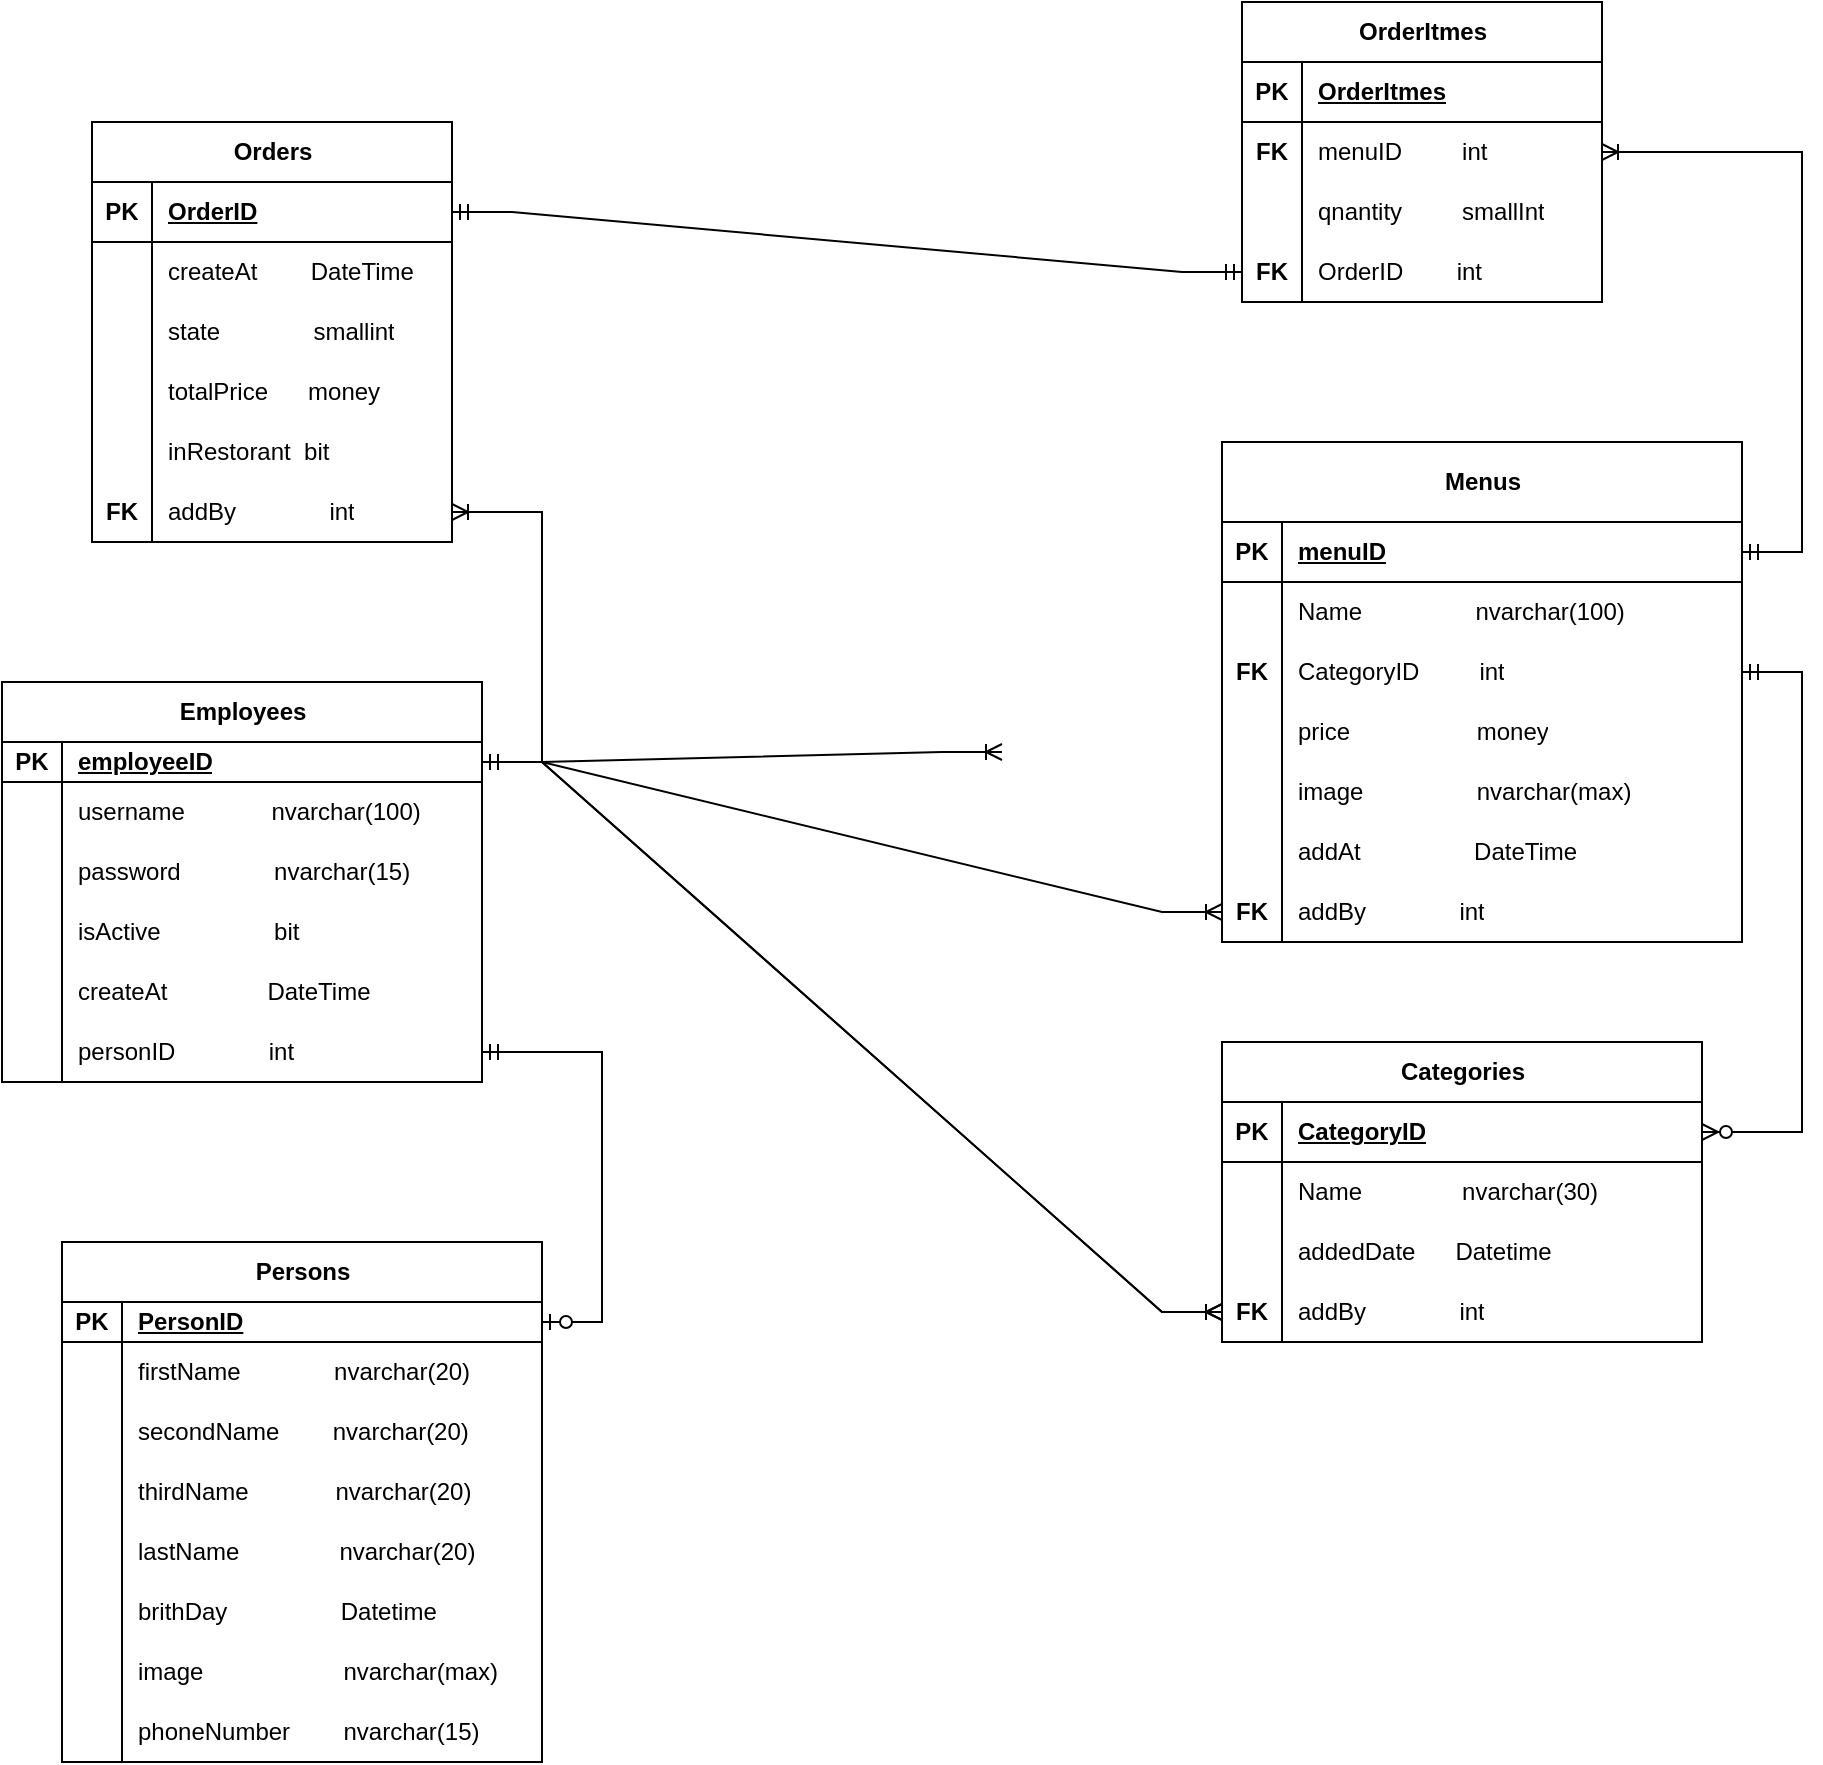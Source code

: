 <mxfile version="22.1.16" type="device">
  <diagram name="Page-1" id="U_ely1VWwaCq3SW6jvtK">
    <mxGraphModel dx="852" dy="1723" grid="1" gridSize="10" guides="1" tooltips="1" connect="1" arrows="1" fold="1" page="1" pageScale="1" pageWidth="850" pageHeight="1100" math="0" shadow="0">
      <root>
        <mxCell id="0" />
        <mxCell id="1" parent="0" />
        <mxCell id="CjGeEHs6bOdywv1_a4jG-1" value="Categories" style="shape=table;startSize=30;container=1;collapsible=1;childLayout=tableLayout;fixedRows=1;rowLines=0;fontStyle=1;align=center;resizeLast=1;html=1;" parent="1" vertex="1">
          <mxGeometry x="900" y="470" width="240" height="150" as="geometry" />
        </mxCell>
        <mxCell id="CjGeEHs6bOdywv1_a4jG-2" value="" style="shape=tableRow;horizontal=0;startSize=0;swimlaneHead=0;swimlaneBody=0;fillColor=none;collapsible=0;dropTarget=0;points=[[0,0.5],[1,0.5]];portConstraint=eastwest;top=0;left=0;right=0;bottom=1;" parent="CjGeEHs6bOdywv1_a4jG-1" vertex="1">
          <mxGeometry y="30" width="240" height="30" as="geometry" />
        </mxCell>
        <mxCell id="CjGeEHs6bOdywv1_a4jG-3" value="PK" style="shape=partialRectangle;connectable=0;fillColor=none;top=0;left=0;bottom=0;right=0;fontStyle=1;overflow=hidden;whiteSpace=wrap;html=1;" parent="CjGeEHs6bOdywv1_a4jG-2" vertex="1">
          <mxGeometry width="30" height="30" as="geometry">
            <mxRectangle width="30" height="30" as="alternateBounds" />
          </mxGeometry>
        </mxCell>
        <mxCell id="CjGeEHs6bOdywv1_a4jG-4" value="CategoryID" style="shape=partialRectangle;connectable=0;fillColor=none;top=0;left=0;bottom=0;right=0;align=left;spacingLeft=6;fontStyle=5;overflow=hidden;whiteSpace=wrap;html=1;" parent="CjGeEHs6bOdywv1_a4jG-2" vertex="1">
          <mxGeometry x="30" width="210" height="30" as="geometry">
            <mxRectangle width="210" height="30" as="alternateBounds" />
          </mxGeometry>
        </mxCell>
        <mxCell id="CjGeEHs6bOdywv1_a4jG-5" value="" style="shape=tableRow;horizontal=0;startSize=0;swimlaneHead=0;swimlaneBody=0;fillColor=none;collapsible=0;dropTarget=0;points=[[0,0.5],[1,0.5]];portConstraint=eastwest;top=0;left=0;right=0;bottom=0;" parent="CjGeEHs6bOdywv1_a4jG-1" vertex="1">
          <mxGeometry y="60" width="240" height="30" as="geometry" />
        </mxCell>
        <mxCell id="CjGeEHs6bOdywv1_a4jG-6" value="" style="shape=partialRectangle;connectable=0;fillColor=none;top=0;left=0;bottom=0;right=0;editable=1;overflow=hidden;whiteSpace=wrap;html=1;" parent="CjGeEHs6bOdywv1_a4jG-5" vertex="1">
          <mxGeometry width="30" height="30" as="geometry">
            <mxRectangle width="30" height="30" as="alternateBounds" />
          </mxGeometry>
        </mxCell>
        <mxCell id="CjGeEHs6bOdywv1_a4jG-7" value="Name&amp;nbsp; &amp;nbsp; &amp;nbsp; &amp;nbsp; &amp;nbsp; &amp;nbsp; &amp;nbsp; &amp;nbsp;nvarchar(30)" style="shape=partialRectangle;connectable=0;fillColor=none;top=0;left=0;bottom=0;right=0;align=left;spacingLeft=6;overflow=hidden;whiteSpace=wrap;html=1;" parent="CjGeEHs6bOdywv1_a4jG-5" vertex="1">
          <mxGeometry x="30" width="210" height="30" as="geometry">
            <mxRectangle width="210" height="30" as="alternateBounds" />
          </mxGeometry>
        </mxCell>
        <mxCell id="WNdulBAzykzAJ0PBxbts-1" style="shape=tableRow;horizontal=0;startSize=0;swimlaneHead=0;swimlaneBody=0;fillColor=none;collapsible=0;dropTarget=0;points=[[0,0.5],[1,0.5]];portConstraint=eastwest;top=0;left=0;right=0;bottom=0;" parent="CjGeEHs6bOdywv1_a4jG-1" vertex="1">
          <mxGeometry y="90" width="240" height="30" as="geometry" />
        </mxCell>
        <mxCell id="WNdulBAzykzAJ0PBxbts-2" style="shape=partialRectangle;connectable=0;fillColor=none;top=0;left=0;bottom=0;right=0;editable=1;overflow=hidden;whiteSpace=wrap;html=1;" parent="WNdulBAzykzAJ0PBxbts-1" vertex="1">
          <mxGeometry width="30" height="30" as="geometry">
            <mxRectangle width="30" height="30" as="alternateBounds" />
          </mxGeometry>
        </mxCell>
        <mxCell id="WNdulBAzykzAJ0PBxbts-3" value="addedDate&amp;nbsp; &amp;nbsp; &amp;nbsp; Datetime" style="shape=partialRectangle;connectable=0;fillColor=none;top=0;left=0;bottom=0;right=0;align=left;spacingLeft=6;overflow=hidden;whiteSpace=wrap;html=1;" parent="WNdulBAzykzAJ0PBxbts-1" vertex="1">
          <mxGeometry x="30" width="210" height="30" as="geometry">
            <mxRectangle width="210" height="30" as="alternateBounds" />
          </mxGeometry>
        </mxCell>
        <mxCell id="CjGeEHs6bOdywv1_a4jG-92" style="shape=tableRow;horizontal=0;startSize=0;swimlaneHead=0;swimlaneBody=0;fillColor=none;collapsible=0;dropTarget=0;points=[[0,0.5],[1,0.5]];portConstraint=eastwest;top=0;left=0;right=0;bottom=0;" parent="CjGeEHs6bOdywv1_a4jG-1" vertex="1">
          <mxGeometry y="120" width="240" height="30" as="geometry" />
        </mxCell>
        <mxCell id="CjGeEHs6bOdywv1_a4jG-93" value="&lt;b&gt;FK&lt;/b&gt;" style="shape=partialRectangle;connectable=0;fillColor=none;top=0;left=0;bottom=0;right=0;editable=1;overflow=hidden;whiteSpace=wrap;html=1;" parent="CjGeEHs6bOdywv1_a4jG-92" vertex="1">
          <mxGeometry width="30" height="30" as="geometry">
            <mxRectangle width="30" height="30" as="alternateBounds" />
          </mxGeometry>
        </mxCell>
        <mxCell id="CjGeEHs6bOdywv1_a4jG-94" value="addBy&amp;nbsp; &amp;nbsp; &amp;nbsp; &amp;nbsp; &amp;nbsp; &amp;nbsp; &amp;nbsp; int" style="shape=partialRectangle;connectable=0;fillColor=none;top=0;left=0;bottom=0;right=0;align=left;spacingLeft=6;overflow=hidden;whiteSpace=wrap;html=1;" parent="CjGeEHs6bOdywv1_a4jG-92" vertex="1">
          <mxGeometry x="30" width="210" height="30" as="geometry">
            <mxRectangle width="210" height="30" as="alternateBounds" />
          </mxGeometry>
        </mxCell>
        <mxCell id="CjGeEHs6bOdywv1_a4jG-14" value="Menus" style="shape=table;startSize=40;container=1;collapsible=1;childLayout=tableLayout;fixedRows=1;rowLines=0;fontStyle=1;align=center;resizeLast=1;html=1;" parent="1" vertex="1">
          <mxGeometry x="900" y="170" width="260" height="250" as="geometry" />
        </mxCell>
        <mxCell id="CjGeEHs6bOdywv1_a4jG-15" value="" style="shape=tableRow;horizontal=0;startSize=0;swimlaneHead=0;swimlaneBody=0;fillColor=none;collapsible=0;dropTarget=0;points=[[0,0.5],[1,0.5]];portConstraint=eastwest;top=0;left=0;right=0;bottom=1;" parent="CjGeEHs6bOdywv1_a4jG-14" vertex="1">
          <mxGeometry y="40" width="260" height="30" as="geometry" />
        </mxCell>
        <mxCell id="CjGeEHs6bOdywv1_a4jG-16" value="PK" style="shape=partialRectangle;connectable=0;fillColor=none;top=0;left=0;bottom=0;right=0;fontStyle=1;overflow=hidden;whiteSpace=wrap;html=1;" parent="CjGeEHs6bOdywv1_a4jG-15" vertex="1">
          <mxGeometry width="30" height="30" as="geometry">
            <mxRectangle width="30" height="30" as="alternateBounds" />
          </mxGeometry>
        </mxCell>
        <mxCell id="CjGeEHs6bOdywv1_a4jG-17" value="menuID" style="shape=partialRectangle;connectable=0;fillColor=none;top=0;left=0;bottom=0;right=0;align=left;spacingLeft=6;fontStyle=5;overflow=hidden;whiteSpace=wrap;html=1;" parent="CjGeEHs6bOdywv1_a4jG-15" vertex="1">
          <mxGeometry x="30" width="230" height="30" as="geometry">
            <mxRectangle width="230" height="30" as="alternateBounds" />
          </mxGeometry>
        </mxCell>
        <mxCell id="CjGeEHs6bOdywv1_a4jG-18" value="" style="shape=tableRow;horizontal=0;startSize=0;swimlaneHead=0;swimlaneBody=0;fillColor=none;collapsible=0;dropTarget=0;points=[[0,0.5],[1,0.5]];portConstraint=eastwest;top=0;left=0;right=0;bottom=0;" parent="CjGeEHs6bOdywv1_a4jG-14" vertex="1">
          <mxGeometry y="70" width="260" height="30" as="geometry" />
        </mxCell>
        <mxCell id="CjGeEHs6bOdywv1_a4jG-19" value="" style="shape=partialRectangle;connectable=0;fillColor=none;top=0;left=0;bottom=0;right=0;editable=1;overflow=hidden;whiteSpace=wrap;html=1;" parent="CjGeEHs6bOdywv1_a4jG-18" vertex="1">
          <mxGeometry width="30" height="30" as="geometry">
            <mxRectangle width="30" height="30" as="alternateBounds" />
          </mxGeometry>
        </mxCell>
        <mxCell id="CjGeEHs6bOdywv1_a4jG-20" value="Name&amp;nbsp; &amp;nbsp; &amp;nbsp; &amp;nbsp; &amp;nbsp; &amp;nbsp; &amp;nbsp; &amp;nbsp; &amp;nbsp;nvarchar(100)" style="shape=partialRectangle;connectable=0;fillColor=none;top=0;left=0;bottom=0;right=0;align=left;spacingLeft=6;overflow=hidden;whiteSpace=wrap;html=1;" parent="CjGeEHs6bOdywv1_a4jG-18" vertex="1">
          <mxGeometry x="30" width="230" height="30" as="geometry">
            <mxRectangle width="230" height="30" as="alternateBounds" />
          </mxGeometry>
        </mxCell>
        <mxCell id="CjGeEHs6bOdywv1_a4jG-21" value="" style="shape=tableRow;horizontal=0;startSize=0;swimlaneHead=0;swimlaneBody=0;fillColor=none;collapsible=0;dropTarget=0;points=[[0,0.5],[1,0.5]];portConstraint=eastwest;top=0;left=0;right=0;bottom=0;" parent="CjGeEHs6bOdywv1_a4jG-14" vertex="1">
          <mxGeometry y="100" width="260" height="30" as="geometry" />
        </mxCell>
        <mxCell id="CjGeEHs6bOdywv1_a4jG-22" value="&lt;b&gt;FK&lt;/b&gt;" style="shape=partialRectangle;connectable=0;fillColor=none;top=0;left=0;bottom=0;right=0;editable=1;overflow=hidden;whiteSpace=wrap;html=1;" parent="CjGeEHs6bOdywv1_a4jG-21" vertex="1">
          <mxGeometry width="30" height="30" as="geometry">
            <mxRectangle width="30" height="30" as="alternateBounds" />
          </mxGeometry>
        </mxCell>
        <mxCell id="CjGeEHs6bOdywv1_a4jG-23" value="CategoryID&amp;nbsp; &amp;nbsp; &amp;nbsp; &amp;nbsp; &amp;nbsp;int" style="shape=partialRectangle;connectable=0;fillColor=none;top=0;left=0;bottom=0;right=0;align=left;spacingLeft=6;overflow=hidden;whiteSpace=wrap;html=1;" parent="CjGeEHs6bOdywv1_a4jG-21" vertex="1">
          <mxGeometry x="30" width="230" height="30" as="geometry">
            <mxRectangle width="230" height="30" as="alternateBounds" />
          </mxGeometry>
        </mxCell>
        <mxCell id="CjGeEHs6bOdywv1_a4jG-24" value="" style="shape=tableRow;horizontal=0;startSize=0;swimlaneHead=0;swimlaneBody=0;fillColor=none;collapsible=0;dropTarget=0;points=[[0,0.5],[1,0.5]];portConstraint=eastwest;top=0;left=0;right=0;bottom=0;" parent="CjGeEHs6bOdywv1_a4jG-14" vertex="1">
          <mxGeometry y="130" width="260" height="30" as="geometry" />
        </mxCell>
        <mxCell id="CjGeEHs6bOdywv1_a4jG-25" value="" style="shape=partialRectangle;connectable=0;fillColor=none;top=0;left=0;bottom=0;right=0;editable=1;overflow=hidden;whiteSpace=wrap;html=1;" parent="CjGeEHs6bOdywv1_a4jG-24" vertex="1">
          <mxGeometry width="30" height="30" as="geometry">
            <mxRectangle width="30" height="30" as="alternateBounds" />
          </mxGeometry>
        </mxCell>
        <mxCell id="CjGeEHs6bOdywv1_a4jG-26" value="price&amp;nbsp; &amp;nbsp; &amp;nbsp; &amp;nbsp; &amp;nbsp; &amp;nbsp; &amp;nbsp; &amp;nbsp; &amp;nbsp; &amp;nbsp;money" style="shape=partialRectangle;connectable=0;fillColor=none;top=0;left=0;bottom=0;right=0;align=left;spacingLeft=6;overflow=hidden;whiteSpace=wrap;html=1;" parent="CjGeEHs6bOdywv1_a4jG-24" vertex="1">
          <mxGeometry x="30" width="230" height="30" as="geometry">
            <mxRectangle width="230" height="30" as="alternateBounds" />
          </mxGeometry>
        </mxCell>
        <mxCell id="CjGeEHs6bOdywv1_a4jG-27" style="shape=tableRow;horizontal=0;startSize=0;swimlaneHead=0;swimlaneBody=0;fillColor=none;collapsible=0;dropTarget=0;points=[[0,0.5],[1,0.5]];portConstraint=eastwest;top=0;left=0;right=0;bottom=0;" parent="CjGeEHs6bOdywv1_a4jG-14" vertex="1">
          <mxGeometry y="160" width="260" height="30" as="geometry" />
        </mxCell>
        <mxCell id="CjGeEHs6bOdywv1_a4jG-28" style="shape=partialRectangle;connectable=0;fillColor=none;top=0;left=0;bottom=0;right=0;editable=1;overflow=hidden;whiteSpace=wrap;html=1;" parent="CjGeEHs6bOdywv1_a4jG-27" vertex="1">
          <mxGeometry width="30" height="30" as="geometry">
            <mxRectangle width="30" height="30" as="alternateBounds" />
          </mxGeometry>
        </mxCell>
        <mxCell id="CjGeEHs6bOdywv1_a4jG-29" value="image&amp;nbsp; &amp;nbsp; &amp;nbsp; &amp;nbsp; &amp;nbsp; &amp;nbsp; &amp;nbsp; &amp;nbsp; &amp;nbsp;nvarchar(max)" style="shape=partialRectangle;connectable=0;fillColor=none;top=0;left=0;bottom=0;right=0;align=left;spacingLeft=6;overflow=hidden;whiteSpace=wrap;html=1;" parent="CjGeEHs6bOdywv1_a4jG-27" vertex="1">
          <mxGeometry x="30" width="230" height="30" as="geometry">
            <mxRectangle width="230" height="30" as="alternateBounds" />
          </mxGeometry>
        </mxCell>
        <mxCell id="CjGeEHs6bOdywv1_a4jG-44" style="shape=tableRow;horizontal=0;startSize=0;swimlaneHead=0;swimlaneBody=0;fillColor=none;collapsible=0;dropTarget=0;points=[[0,0.5],[1,0.5]];portConstraint=eastwest;top=0;left=0;right=0;bottom=0;" parent="CjGeEHs6bOdywv1_a4jG-14" vertex="1">
          <mxGeometry y="190" width="260" height="30" as="geometry" />
        </mxCell>
        <mxCell id="CjGeEHs6bOdywv1_a4jG-45" style="shape=partialRectangle;connectable=0;fillColor=none;top=0;left=0;bottom=0;right=0;editable=1;overflow=hidden;whiteSpace=wrap;html=1;" parent="CjGeEHs6bOdywv1_a4jG-44" vertex="1">
          <mxGeometry width="30" height="30" as="geometry">
            <mxRectangle width="30" height="30" as="alternateBounds" />
          </mxGeometry>
        </mxCell>
        <mxCell id="CjGeEHs6bOdywv1_a4jG-46" value="addAt&amp;nbsp; &amp;nbsp; &amp;nbsp; &amp;nbsp; &amp;nbsp; &amp;nbsp; &amp;nbsp; &amp;nbsp; &amp;nbsp;DateTime" style="shape=partialRectangle;connectable=0;fillColor=none;top=0;left=0;bottom=0;right=0;align=left;spacingLeft=6;overflow=hidden;whiteSpace=wrap;html=1;" parent="CjGeEHs6bOdywv1_a4jG-44" vertex="1">
          <mxGeometry x="30" width="230" height="30" as="geometry">
            <mxRectangle width="230" height="30" as="alternateBounds" />
          </mxGeometry>
        </mxCell>
        <mxCell id="CjGeEHs6bOdywv1_a4jG-95" style="shape=tableRow;horizontal=0;startSize=0;swimlaneHead=0;swimlaneBody=0;fillColor=none;collapsible=0;dropTarget=0;points=[[0,0.5],[1,0.5]];portConstraint=eastwest;top=0;left=0;right=0;bottom=0;" parent="CjGeEHs6bOdywv1_a4jG-14" vertex="1">
          <mxGeometry y="220" width="260" height="30" as="geometry" />
        </mxCell>
        <mxCell id="CjGeEHs6bOdywv1_a4jG-96" value="&lt;b&gt;FK&lt;/b&gt;" style="shape=partialRectangle;connectable=0;fillColor=none;top=0;left=0;bottom=0;right=0;editable=1;overflow=hidden;whiteSpace=wrap;html=1;" parent="CjGeEHs6bOdywv1_a4jG-95" vertex="1">
          <mxGeometry width="30" height="30" as="geometry">
            <mxRectangle width="30" height="30" as="alternateBounds" />
          </mxGeometry>
        </mxCell>
        <mxCell id="CjGeEHs6bOdywv1_a4jG-97" value="addBy&amp;nbsp; &amp;nbsp; &amp;nbsp; &amp;nbsp; &amp;nbsp; &amp;nbsp; &amp;nbsp; int" style="shape=partialRectangle;connectable=0;fillColor=none;top=0;left=0;bottom=0;right=0;align=left;spacingLeft=6;overflow=hidden;whiteSpace=wrap;html=1;" parent="CjGeEHs6bOdywv1_a4jG-95" vertex="1">
          <mxGeometry x="30" width="230" height="30" as="geometry">
            <mxRectangle width="230" height="30" as="alternateBounds" />
          </mxGeometry>
        </mxCell>
        <mxCell id="CjGeEHs6bOdywv1_a4jG-30" value="" style="edgeStyle=entityRelationEdgeStyle;fontSize=12;html=1;endArrow=ERzeroToMany;startArrow=ERmandOne;rounded=0;" parent="1" source="CjGeEHs6bOdywv1_a4jG-21" target="CjGeEHs6bOdywv1_a4jG-2" edge="1">
          <mxGeometry width="100" height="100" relative="1" as="geometry">
            <mxPoint x="450" y="520" as="sourcePoint" />
            <mxPoint x="550" y="420" as="targetPoint" />
          </mxGeometry>
        </mxCell>
        <mxCell id="CjGeEHs6bOdywv1_a4jG-31" value="Orders" style="shape=table;startSize=30;container=1;collapsible=1;childLayout=tableLayout;fixedRows=1;rowLines=0;fontStyle=1;align=center;resizeLast=1;html=1;" parent="1" vertex="1">
          <mxGeometry x="335" y="10" width="180" height="210" as="geometry" />
        </mxCell>
        <mxCell id="CjGeEHs6bOdywv1_a4jG-32" value="" style="shape=tableRow;horizontal=0;startSize=0;swimlaneHead=0;swimlaneBody=0;fillColor=none;collapsible=0;dropTarget=0;points=[[0,0.5],[1,0.5]];portConstraint=eastwest;top=0;left=0;right=0;bottom=1;" parent="CjGeEHs6bOdywv1_a4jG-31" vertex="1">
          <mxGeometry y="30" width="180" height="30" as="geometry" />
        </mxCell>
        <mxCell id="CjGeEHs6bOdywv1_a4jG-33" value="PK" style="shape=partialRectangle;connectable=0;fillColor=none;top=0;left=0;bottom=0;right=0;fontStyle=1;overflow=hidden;whiteSpace=wrap;html=1;" parent="CjGeEHs6bOdywv1_a4jG-32" vertex="1">
          <mxGeometry width="30" height="30" as="geometry">
            <mxRectangle width="30" height="30" as="alternateBounds" />
          </mxGeometry>
        </mxCell>
        <mxCell id="CjGeEHs6bOdywv1_a4jG-34" value="OrderID" style="shape=partialRectangle;connectable=0;fillColor=none;top=0;left=0;bottom=0;right=0;align=left;spacingLeft=6;fontStyle=5;overflow=hidden;whiteSpace=wrap;html=1;" parent="CjGeEHs6bOdywv1_a4jG-32" vertex="1">
          <mxGeometry x="30" width="150" height="30" as="geometry">
            <mxRectangle width="150" height="30" as="alternateBounds" />
          </mxGeometry>
        </mxCell>
        <mxCell id="CjGeEHs6bOdywv1_a4jG-35" value="" style="shape=tableRow;horizontal=0;startSize=0;swimlaneHead=0;swimlaneBody=0;fillColor=none;collapsible=0;dropTarget=0;points=[[0,0.5],[1,0.5]];portConstraint=eastwest;top=0;left=0;right=0;bottom=0;" parent="CjGeEHs6bOdywv1_a4jG-31" vertex="1">
          <mxGeometry y="60" width="180" height="30" as="geometry" />
        </mxCell>
        <mxCell id="CjGeEHs6bOdywv1_a4jG-36" value="" style="shape=partialRectangle;connectable=0;fillColor=none;top=0;left=0;bottom=0;right=0;editable=1;overflow=hidden;whiteSpace=wrap;html=1;" parent="CjGeEHs6bOdywv1_a4jG-35" vertex="1">
          <mxGeometry width="30" height="30" as="geometry">
            <mxRectangle width="30" height="30" as="alternateBounds" />
          </mxGeometry>
        </mxCell>
        <mxCell id="CjGeEHs6bOdywv1_a4jG-37" value="createAt&amp;nbsp; &amp;nbsp; &amp;nbsp; &amp;nbsp; DateTime" style="shape=partialRectangle;connectable=0;fillColor=none;top=0;left=0;bottom=0;right=0;align=left;spacingLeft=6;overflow=hidden;whiteSpace=wrap;html=1;" parent="CjGeEHs6bOdywv1_a4jG-35" vertex="1">
          <mxGeometry x="30" width="150" height="30" as="geometry">
            <mxRectangle width="150" height="30" as="alternateBounds" />
          </mxGeometry>
        </mxCell>
        <mxCell id="CjGeEHs6bOdywv1_a4jG-38" value="" style="shape=tableRow;horizontal=0;startSize=0;swimlaneHead=0;swimlaneBody=0;fillColor=none;collapsible=0;dropTarget=0;points=[[0,0.5],[1,0.5]];portConstraint=eastwest;top=0;left=0;right=0;bottom=0;" parent="CjGeEHs6bOdywv1_a4jG-31" vertex="1">
          <mxGeometry y="90" width="180" height="30" as="geometry" />
        </mxCell>
        <mxCell id="CjGeEHs6bOdywv1_a4jG-39" value="" style="shape=partialRectangle;connectable=0;fillColor=none;top=0;left=0;bottom=0;right=0;editable=1;overflow=hidden;whiteSpace=wrap;html=1;" parent="CjGeEHs6bOdywv1_a4jG-38" vertex="1">
          <mxGeometry width="30" height="30" as="geometry">
            <mxRectangle width="30" height="30" as="alternateBounds" />
          </mxGeometry>
        </mxCell>
        <mxCell id="CjGeEHs6bOdywv1_a4jG-40" value="state&amp;nbsp; &amp;nbsp; &amp;nbsp; &amp;nbsp; &amp;nbsp; &amp;nbsp; &amp;nbsp; smallint" style="shape=partialRectangle;connectable=0;fillColor=none;top=0;left=0;bottom=0;right=0;align=left;spacingLeft=6;overflow=hidden;whiteSpace=wrap;html=1;" parent="CjGeEHs6bOdywv1_a4jG-38" vertex="1">
          <mxGeometry x="30" width="150" height="30" as="geometry">
            <mxRectangle width="150" height="30" as="alternateBounds" />
          </mxGeometry>
        </mxCell>
        <mxCell id="CjGeEHs6bOdywv1_a4jG-47" style="shape=tableRow;horizontal=0;startSize=0;swimlaneHead=0;swimlaneBody=0;fillColor=none;collapsible=0;dropTarget=0;points=[[0,0.5],[1,0.5]];portConstraint=eastwest;top=0;left=0;right=0;bottom=0;" parent="CjGeEHs6bOdywv1_a4jG-31" vertex="1">
          <mxGeometry y="120" width="180" height="30" as="geometry" />
        </mxCell>
        <mxCell id="CjGeEHs6bOdywv1_a4jG-48" style="shape=partialRectangle;connectable=0;fillColor=none;top=0;left=0;bottom=0;right=0;editable=1;overflow=hidden;whiteSpace=wrap;html=1;" parent="CjGeEHs6bOdywv1_a4jG-47" vertex="1">
          <mxGeometry width="30" height="30" as="geometry">
            <mxRectangle width="30" height="30" as="alternateBounds" />
          </mxGeometry>
        </mxCell>
        <mxCell id="CjGeEHs6bOdywv1_a4jG-49" value="totalPrice&amp;nbsp; &amp;nbsp; &amp;nbsp; money" style="shape=partialRectangle;connectable=0;fillColor=none;top=0;left=0;bottom=0;right=0;align=left;spacingLeft=6;overflow=hidden;whiteSpace=wrap;html=1;" parent="CjGeEHs6bOdywv1_a4jG-47" vertex="1">
          <mxGeometry x="30" width="150" height="30" as="geometry">
            <mxRectangle width="150" height="30" as="alternateBounds" />
          </mxGeometry>
        </mxCell>
        <mxCell id="CjGeEHs6bOdywv1_a4jG-66" style="shape=tableRow;horizontal=0;startSize=0;swimlaneHead=0;swimlaneBody=0;fillColor=none;collapsible=0;dropTarget=0;points=[[0,0.5],[1,0.5]];portConstraint=eastwest;top=0;left=0;right=0;bottom=0;" parent="CjGeEHs6bOdywv1_a4jG-31" vertex="1">
          <mxGeometry y="150" width="180" height="30" as="geometry" />
        </mxCell>
        <mxCell id="CjGeEHs6bOdywv1_a4jG-67" style="shape=partialRectangle;connectable=0;fillColor=none;top=0;left=0;bottom=0;right=0;editable=1;overflow=hidden;whiteSpace=wrap;html=1;" parent="CjGeEHs6bOdywv1_a4jG-66" vertex="1">
          <mxGeometry width="30" height="30" as="geometry">
            <mxRectangle width="30" height="30" as="alternateBounds" />
          </mxGeometry>
        </mxCell>
        <mxCell id="CjGeEHs6bOdywv1_a4jG-68" value="inRestorant&amp;nbsp; bit" style="shape=partialRectangle;connectable=0;fillColor=none;top=0;left=0;bottom=0;right=0;align=left;spacingLeft=6;overflow=hidden;whiteSpace=wrap;html=1;" parent="CjGeEHs6bOdywv1_a4jG-66" vertex="1">
          <mxGeometry x="30" width="150" height="30" as="geometry">
            <mxRectangle width="150" height="30" as="alternateBounds" />
          </mxGeometry>
        </mxCell>
        <mxCell id="CjGeEHs6bOdywv1_a4jG-102" style="shape=tableRow;horizontal=0;startSize=0;swimlaneHead=0;swimlaneBody=0;fillColor=none;collapsible=0;dropTarget=0;points=[[0,0.5],[1,0.5]];portConstraint=eastwest;top=0;left=0;right=0;bottom=0;" parent="CjGeEHs6bOdywv1_a4jG-31" vertex="1">
          <mxGeometry y="180" width="180" height="30" as="geometry" />
        </mxCell>
        <mxCell id="CjGeEHs6bOdywv1_a4jG-103" value="&lt;b&gt;FK&lt;/b&gt;" style="shape=partialRectangle;connectable=0;fillColor=none;top=0;left=0;bottom=0;right=0;editable=1;overflow=hidden;whiteSpace=wrap;html=1;" parent="CjGeEHs6bOdywv1_a4jG-102" vertex="1">
          <mxGeometry width="30" height="30" as="geometry">
            <mxRectangle width="30" height="30" as="alternateBounds" />
          </mxGeometry>
        </mxCell>
        <mxCell id="CjGeEHs6bOdywv1_a4jG-104" value="addBy&amp;nbsp; &amp;nbsp; &amp;nbsp; &amp;nbsp; &amp;nbsp; &amp;nbsp; &amp;nbsp; int" style="shape=partialRectangle;connectable=0;fillColor=none;top=0;left=0;bottom=0;right=0;align=left;spacingLeft=6;overflow=hidden;whiteSpace=wrap;html=1;" parent="CjGeEHs6bOdywv1_a4jG-102" vertex="1">
          <mxGeometry x="30" width="150" height="30" as="geometry">
            <mxRectangle width="150" height="30" as="alternateBounds" />
          </mxGeometry>
        </mxCell>
        <mxCell id="CjGeEHs6bOdywv1_a4jG-50" value="OrderItmes" style="shape=table;startSize=30;container=1;collapsible=1;childLayout=tableLayout;fixedRows=1;rowLines=0;fontStyle=1;align=center;resizeLast=1;html=1;" parent="1" vertex="1">
          <mxGeometry x="910" y="-50" width="180" height="150" as="geometry" />
        </mxCell>
        <mxCell id="CjGeEHs6bOdywv1_a4jG-51" value="" style="shape=tableRow;horizontal=0;startSize=0;swimlaneHead=0;swimlaneBody=0;fillColor=none;collapsible=0;dropTarget=0;points=[[0,0.5],[1,0.5]];portConstraint=eastwest;top=0;left=0;right=0;bottom=1;" parent="CjGeEHs6bOdywv1_a4jG-50" vertex="1">
          <mxGeometry y="30" width="180" height="30" as="geometry" />
        </mxCell>
        <mxCell id="CjGeEHs6bOdywv1_a4jG-52" value="PK" style="shape=partialRectangle;connectable=0;fillColor=none;top=0;left=0;bottom=0;right=0;fontStyle=1;overflow=hidden;whiteSpace=wrap;html=1;" parent="CjGeEHs6bOdywv1_a4jG-51" vertex="1">
          <mxGeometry width="30" height="30" as="geometry">
            <mxRectangle width="30" height="30" as="alternateBounds" />
          </mxGeometry>
        </mxCell>
        <mxCell id="CjGeEHs6bOdywv1_a4jG-53" value="&lt;span style=&quot;text-align: center; text-wrap: nowrap;&quot;&gt;OrderItmes&lt;/span&gt;" style="shape=partialRectangle;connectable=0;fillColor=none;top=0;left=0;bottom=0;right=0;align=left;spacingLeft=6;fontStyle=5;overflow=hidden;whiteSpace=wrap;html=1;" parent="CjGeEHs6bOdywv1_a4jG-51" vertex="1">
          <mxGeometry x="30" width="150" height="30" as="geometry">
            <mxRectangle width="150" height="30" as="alternateBounds" />
          </mxGeometry>
        </mxCell>
        <mxCell id="CjGeEHs6bOdywv1_a4jG-63" style="shape=tableRow;horizontal=0;startSize=0;swimlaneHead=0;swimlaneBody=0;fillColor=none;collapsible=0;dropTarget=0;points=[[0,0.5],[1,0.5]];portConstraint=eastwest;top=0;left=0;right=0;bottom=0;" parent="CjGeEHs6bOdywv1_a4jG-50" vertex="1">
          <mxGeometry y="60" width="180" height="30" as="geometry" />
        </mxCell>
        <mxCell id="CjGeEHs6bOdywv1_a4jG-64" value="&lt;b&gt;FK&lt;/b&gt;" style="shape=partialRectangle;connectable=0;fillColor=none;top=0;left=0;bottom=0;right=0;editable=1;overflow=hidden;whiteSpace=wrap;html=1;" parent="CjGeEHs6bOdywv1_a4jG-63" vertex="1">
          <mxGeometry width="30" height="30" as="geometry">
            <mxRectangle width="30" height="30" as="alternateBounds" />
          </mxGeometry>
        </mxCell>
        <mxCell id="CjGeEHs6bOdywv1_a4jG-65" value="menuID&amp;nbsp; &amp;nbsp; &amp;nbsp; &amp;nbsp; &amp;nbsp;int" style="shape=partialRectangle;connectable=0;fillColor=none;top=0;left=0;bottom=0;right=0;align=left;spacingLeft=6;overflow=hidden;whiteSpace=wrap;html=1;" parent="CjGeEHs6bOdywv1_a4jG-63" vertex="1">
          <mxGeometry x="30" width="150" height="30" as="geometry">
            <mxRectangle width="150" height="30" as="alternateBounds" />
          </mxGeometry>
        </mxCell>
        <mxCell id="CjGeEHs6bOdywv1_a4jG-57" value="" style="shape=tableRow;horizontal=0;startSize=0;swimlaneHead=0;swimlaneBody=0;fillColor=none;collapsible=0;dropTarget=0;points=[[0,0.5],[1,0.5]];portConstraint=eastwest;top=0;left=0;right=0;bottom=0;" parent="CjGeEHs6bOdywv1_a4jG-50" vertex="1">
          <mxGeometry y="90" width="180" height="30" as="geometry" />
        </mxCell>
        <mxCell id="CjGeEHs6bOdywv1_a4jG-58" value="" style="shape=partialRectangle;connectable=0;fillColor=none;top=0;left=0;bottom=0;right=0;editable=1;overflow=hidden;whiteSpace=wrap;html=1;" parent="CjGeEHs6bOdywv1_a4jG-57" vertex="1">
          <mxGeometry width="30" height="30" as="geometry">
            <mxRectangle width="30" height="30" as="alternateBounds" />
          </mxGeometry>
        </mxCell>
        <mxCell id="CjGeEHs6bOdywv1_a4jG-59" value="qnantity&amp;nbsp; &amp;nbsp; &amp;nbsp; &amp;nbsp; &amp;nbsp;smallInt" style="shape=partialRectangle;connectable=0;fillColor=none;top=0;left=0;bottom=0;right=0;align=left;spacingLeft=6;overflow=hidden;whiteSpace=wrap;html=1;" parent="CjGeEHs6bOdywv1_a4jG-57" vertex="1">
          <mxGeometry x="30" width="150" height="30" as="geometry">
            <mxRectangle width="150" height="30" as="alternateBounds" />
          </mxGeometry>
        </mxCell>
        <mxCell id="CjGeEHs6bOdywv1_a4jG-72" style="shape=tableRow;horizontal=0;startSize=0;swimlaneHead=0;swimlaneBody=0;fillColor=none;collapsible=0;dropTarget=0;points=[[0,0.5],[1,0.5]];portConstraint=eastwest;top=0;left=0;right=0;bottom=0;" parent="CjGeEHs6bOdywv1_a4jG-50" vertex="1">
          <mxGeometry y="120" width="180" height="30" as="geometry" />
        </mxCell>
        <mxCell id="CjGeEHs6bOdywv1_a4jG-73" value="&lt;b&gt;FK&lt;/b&gt;" style="shape=partialRectangle;connectable=0;fillColor=none;top=0;left=0;bottom=0;right=0;editable=1;overflow=hidden;whiteSpace=wrap;html=1;" parent="CjGeEHs6bOdywv1_a4jG-72" vertex="1">
          <mxGeometry width="30" height="30" as="geometry">
            <mxRectangle width="30" height="30" as="alternateBounds" />
          </mxGeometry>
        </mxCell>
        <mxCell id="CjGeEHs6bOdywv1_a4jG-74" value="OrderID&amp;nbsp; &amp;nbsp; &amp;nbsp; &amp;nbsp; int" style="shape=partialRectangle;connectable=0;fillColor=none;top=0;left=0;bottom=0;right=0;align=left;spacingLeft=6;overflow=hidden;whiteSpace=wrap;html=1;" parent="CjGeEHs6bOdywv1_a4jG-72" vertex="1">
          <mxGeometry x="30" width="150" height="30" as="geometry">
            <mxRectangle width="150" height="30" as="alternateBounds" />
          </mxGeometry>
        </mxCell>
        <mxCell id="CjGeEHs6bOdywv1_a4jG-71" value="" style="edgeStyle=entityRelationEdgeStyle;fontSize=12;html=1;endArrow=ERmandOne;startArrow=ERmandOne;rounded=0;" parent="1" source="CjGeEHs6bOdywv1_a4jG-32" target="CjGeEHs6bOdywv1_a4jG-72" edge="1">
          <mxGeometry width="100" height="100" relative="1" as="geometry">
            <mxPoint x="240" y="540" as="sourcePoint" />
            <mxPoint x="340" y="440" as="targetPoint" />
          </mxGeometry>
        </mxCell>
        <mxCell id="CjGeEHs6bOdywv1_a4jG-75" value="" style="edgeStyle=entityRelationEdgeStyle;fontSize=12;html=1;endArrow=ERoneToMany;startArrow=ERmandOne;rounded=0;" parent="1" source="CjGeEHs6bOdywv1_a4jG-15" target="CjGeEHs6bOdywv1_a4jG-63" edge="1">
          <mxGeometry width="100" height="100" relative="1" as="geometry">
            <mxPoint x="580" y="460" as="sourcePoint" />
            <mxPoint x="450" y="450" as="targetPoint" />
          </mxGeometry>
        </mxCell>
        <mxCell id="CjGeEHs6bOdywv1_a4jG-105" value="" style="edgeStyle=entityRelationEdgeStyle;fontSize=12;html=1;endArrow=ERoneToMany;startArrow=ERmandOne;rounded=0;exitX=1;exitY=0.5;exitDx=0;exitDy=0;" parent="1" source="GpXJSmREE9dzcehfyNdS-2" target="CjGeEHs6bOdywv1_a4jG-92" edge="1">
          <mxGeometry width="100" height="100" relative="1" as="geometry">
            <mxPoint x="480" y="520" as="sourcePoint" />
            <mxPoint x="580" y="420" as="targetPoint" />
          </mxGeometry>
        </mxCell>
        <mxCell id="CjGeEHs6bOdywv1_a4jG-106" value="" style="edgeStyle=entityRelationEdgeStyle;fontSize=12;html=1;endArrow=ERoneToMany;startArrow=ERmandOne;rounded=0;" parent="1" source="GpXJSmREE9dzcehfyNdS-2" target="CjGeEHs6bOdywv1_a4jG-95" edge="1">
          <mxGeometry width="100" height="100" relative="1" as="geometry">
            <mxPoint x="710" y="595" as="sourcePoint" />
            <mxPoint x="980" y="495" as="targetPoint" />
          </mxGeometry>
        </mxCell>
        <mxCell id="CjGeEHs6bOdywv1_a4jG-107" value="" style="edgeStyle=entityRelationEdgeStyle;fontSize=12;html=1;endArrow=ERoneToMany;startArrow=ERmandOne;rounded=0;" parent="1" source="GpXJSmREE9dzcehfyNdS-2" target="CjGeEHs6bOdywv1_a4jG-99" edge="1">
          <mxGeometry width="100" height="100" relative="1" as="geometry">
            <mxPoint x="710" y="595" as="sourcePoint" />
            <mxPoint x="790" y="325" as="targetPoint" />
          </mxGeometry>
        </mxCell>
        <mxCell id="CjGeEHs6bOdywv1_a4jG-108" value="" style="edgeStyle=entityRelationEdgeStyle;fontSize=12;html=1;endArrow=ERoneToMany;startArrow=ERmandOne;rounded=0;" parent="1" source="GpXJSmREE9dzcehfyNdS-2" target="CjGeEHs6bOdywv1_a4jG-102" edge="1">
          <mxGeometry width="100" height="100" relative="1" as="geometry">
            <mxPoint x="710" y="595" as="sourcePoint" />
            <mxPoint x="590" y="395" as="targetPoint" />
          </mxGeometry>
        </mxCell>
        <mxCell id="GpXJSmREE9dzcehfyNdS-1" value="Employees" style="shape=table;startSize=30;container=1;collapsible=1;childLayout=tableLayout;fixedRows=1;rowLines=0;fontStyle=1;align=center;resizeLast=1;html=1;" parent="1" vertex="1">
          <mxGeometry x="290" y="290" width="240" height="200" as="geometry" />
        </mxCell>
        <mxCell id="GpXJSmREE9dzcehfyNdS-2" value="" style="shape=tableRow;horizontal=0;startSize=0;swimlaneHead=0;swimlaneBody=0;fillColor=none;collapsible=0;dropTarget=0;points=[[0,0.5],[1,0.5]];portConstraint=eastwest;top=0;left=0;right=0;bottom=1;" parent="GpXJSmREE9dzcehfyNdS-1" vertex="1">
          <mxGeometry y="30" width="240" height="20" as="geometry" />
        </mxCell>
        <mxCell id="GpXJSmREE9dzcehfyNdS-3" value="PK" style="shape=partialRectangle;connectable=0;fillColor=none;top=0;left=0;bottom=0;right=0;fontStyle=1;overflow=hidden;whiteSpace=wrap;html=1;" parent="GpXJSmREE9dzcehfyNdS-2" vertex="1">
          <mxGeometry width="30" height="20" as="geometry">
            <mxRectangle width="30" height="20" as="alternateBounds" />
          </mxGeometry>
        </mxCell>
        <mxCell id="GpXJSmREE9dzcehfyNdS-4" value="employeeID" style="shape=partialRectangle;connectable=0;fillColor=none;top=0;left=0;bottom=0;right=0;align=left;spacingLeft=6;fontStyle=5;overflow=hidden;whiteSpace=wrap;html=1;" parent="GpXJSmREE9dzcehfyNdS-2" vertex="1">
          <mxGeometry x="30" width="210" height="20" as="geometry">
            <mxRectangle width="210" height="20" as="alternateBounds" />
          </mxGeometry>
        </mxCell>
        <mxCell id="GpXJSmREE9dzcehfyNdS-17" style="shape=tableRow;horizontal=0;startSize=0;swimlaneHead=0;swimlaneBody=0;fillColor=none;collapsible=0;dropTarget=0;points=[[0,0.5],[1,0.5]];portConstraint=eastwest;top=0;left=0;right=0;bottom=0;" parent="GpXJSmREE9dzcehfyNdS-1" vertex="1">
          <mxGeometry y="50" width="240" height="30" as="geometry" />
        </mxCell>
        <mxCell id="GpXJSmREE9dzcehfyNdS-18" style="shape=partialRectangle;connectable=0;fillColor=none;top=0;left=0;bottom=0;right=0;editable=1;overflow=hidden;whiteSpace=wrap;html=1;" parent="GpXJSmREE9dzcehfyNdS-17" vertex="1">
          <mxGeometry width="30" height="30" as="geometry">
            <mxRectangle width="30" height="30" as="alternateBounds" />
          </mxGeometry>
        </mxCell>
        <mxCell id="GpXJSmREE9dzcehfyNdS-19" value="username&amp;nbsp; &amp;nbsp; &amp;nbsp; &amp;nbsp; &amp;nbsp; &amp;nbsp; &amp;nbsp;nvarchar(100)" style="shape=partialRectangle;connectable=0;fillColor=none;top=0;left=0;bottom=0;right=0;align=left;spacingLeft=6;overflow=hidden;whiteSpace=wrap;html=1;" parent="GpXJSmREE9dzcehfyNdS-17" vertex="1">
          <mxGeometry x="30" width="210" height="30" as="geometry">
            <mxRectangle width="210" height="30" as="alternateBounds" />
          </mxGeometry>
        </mxCell>
        <mxCell id="GpXJSmREE9dzcehfyNdS-14" style="shape=tableRow;horizontal=0;startSize=0;swimlaneHead=0;swimlaneBody=0;fillColor=none;collapsible=0;dropTarget=0;points=[[0,0.5],[1,0.5]];portConstraint=eastwest;top=0;left=0;right=0;bottom=0;" parent="GpXJSmREE9dzcehfyNdS-1" vertex="1">
          <mxGeometry y="80" width="240" height="30" as="geometry" />
        </mxCell>
        <mxCell id="GpXJSmREE9dzcehfyNdS-15" style="shape=partialRectangle;connectable=0;fillColor=none;top=0;left=0;bottom=0;right=0;editable=1;overflow=hidden;whiteSpace=wrap;html=1;" parent="GpXJSmREE9dzcehfyNdS-14" vertex="1">
          <mxGeometry width="30" height="30" as="geometry">
            <mxRectangle width="30" height="30" as="alternateBounds" />
          </mxGeometry>
        </mxCell>
        <mxCell id="GpXJSmREE9dzcehfyNdS-16" value="password&amp;nbsp; &amp;nbsp; &amp;nbsp; &amp;nbsp; &amp;nbsp; &amp;nbsp; &amp;nbsp; nvarchar(15)" style="shape=partialRectangle;connectable=0;fillColor=none;top=0;left=0;bottom=0;right=0;align=left;spacingLeft=6;overflow=hidden;whiteSpace=wrap;html=1;" parent="GpXJSmREE9dzcehfyNdS-14" vertex="1">
          <mxGeometry x="30" width="210" height="30" as="geometry">
            <mxRectangle width="210" height="30" as="alternateBounds" />
          </mxGeometry>
        </mxCell>
        <mxCell id="GpXJSmREE9dzcehfyNdS-8" value="" style="shape=tableRow;horizontal=0;startSize=0;swimlaneHead=0;swimlaneBody=0;fillColor=none;collapsible=0;dropTarget=0;points=[[0,0.5],[1,0.5]];portConstraint=eastwest;top=0;left=0;right=0;bottom=0;" parent="GpXJSmREE9dzcehfyNdS-1" vertex="1">
          <mxGeometry y="110" width="240" height="30" as="geometry" />
        </mxCell>
        <mxCell id="GpXJSmREE9dzcehfyNdS-9" value="" style="shape=partialRectangle;connectable=0;fillColor=none;top=0;left=0;bottom=0;right=0;editable=1;overflow=hidden;whiteSpace=wrap;html=1;" parent="GpXJSmREE9dzcehfyNdS-8" vertex="1">
          <mxGeometry width="30" height="30" as="geometry">
            <mxRectangle width="30" height="30" as="alternateBounds" />
          </mxGeometry>
        </mxCell>
        <mxCell id="GpXJSmREE9dzcehfyNdS-10" value="isActive&amp;nbsp; &amp;nbsp; &amp;nbsp; &amp;nbsp; &amp;nbsp; &amp;nbsp; &amp;nbsp; &amp;nbsp; &amp;nbsp;bit" style="shape=partialRectangle;connectable=0;fillColor=none;top=0;left=0;bottom=0;right=0;align=left;spacingLeft=6;overflow=hidden;whiteSpace=wrap;html=1;" parent="GpXJSmREE9dzcehfyNdS-8" vertex="1">
          <mxGeometry x="30" width="210" height="30" as="geometry">
            <mxRectangle width="210" height="30" as="alternateBounds" />
          </mxGeometry>
        </mxCell>
        <mxCell id="GpXJSmREE9dzcehfyNdS-5" value="" style="shape=tableRow;horizontal=0;startSize=0;swimlaneHead=0;swimlaneBody=0;fillColor=none;collapsible=0;dropTarget=0;points=[[0,0.5],[1,0.5]];portConstraint=eastwest;top=0;left=0;right=0;bottom=0;" parent="GpXJSmREE9dzcehfyNdS-1" vertex="1">
          <mxGeometry y="140" width="240" height="30" as="geometry" />
        </mxCell>
        <mxCell id="GpXJSmREE9dzcehfyNdS-6" value="" style="shape=partialRectangle;connectable=0;fillColor=none;top=0;left=0;bottom=0;right=0;editable=1;overflow=hidden;whiteSpace=wrap;html=1;" parent="GpXJSmREE9dzcehfyNdS-5" vertex="1">
          <mxGeometry width="30" height="30" as="geometry">
            <mxRectangle width="30" height="30" as="alternateBounds" />
          </mxGeometry>
        </mxCell>
        <mxCell id="GpXJSmREE9dzcehfyNdS-7" value="createAt&amp;nbsp; &amp;nbsp; &amp;nbsp; &amp;nbsp; &amp;nbsp; &amp;nbsp; &amp;nbsp; &amp;nbsp;DateTime" style="shape=partialRectangle;connectable=0;fillColor=none;top=0;left=0;bottom=0;right=0;align=left;spacingLeft=6;overflow=hidden;whiteSpace=wrap;html=1;" parent="GpXJSmREE9dzcehfyNdS-5" vertex="1">
          <mxGeometry x="30" width="210" height="30" as="geometry">
            <mxRectangle width="210" height="30" as="alternateBounds" />
          </mxGeometry>
        </mxCell>
        <mxCell id="GpXJSmREE9dzcehfyNdS-11" style="shape=tableRow;horizontal=0;startSize=0;swimlaneHead=0;swimlaneBody=0;fillColor=none;collapsible=0;dropTarget=0;points=[[0,0.5],[1,0.5]];portConstraint=eastwest;top=0;left=0;right=0;bottom=0;" parent="GpXJSmREE9dzcehfyNdS-1" vertex="1">
          <mxGeometry y="170" width="240" height="30" as="geometry" />
        </mxCell>
        <mxCell id="GpXJSmREE9dzcehfyNdS-12" style="shape=partialRectangle;connectable=0;fillColor=none;top=0;left=0;bottom=0;right=0;editable=1;overflow=hidden;whiteSpace=wrap;html=1;" parent="GpXJSmREE9dzcehfyNdS-11" vertex="1">
          <mxGeometry width="30" height="30" as="geometry">
            <mxRectangle width="30" height="30" as="alternateBounds" />
          </mxGeometry>
        </mxCell>
        <mxCell id="GpXJSmREE9dzcehfyNdS-13" value="personID&amp;nbsp; &amp;nbsp; &amp;nbsp; &amp;nbsp; &amp;nbsp; &amp;nbsp; &amp;nbsp; int&amp;nbsp; &amp;nbsp; &amp;nbsp;" style="shape=partialRectangle;connectable=0;fillColor=none;top=0;left=0;bottom=0;right=0;align=left;spacingLeft=6;overflow=hidden;whiteSpace=wrap;html=1;" parent="GpXJSmREE9dzcehfyNdS-11" vertex="1">
          <mxGeometry x="30" width="210" height="30" as="geometry">
            <mxRectangle width="210" height="30" as="alternateBounds" />
          </mxGeometry>
        </mxCell>
        <mxCell id="GpXJSmREE9dzcehfyNdS-20" value="Persons" style="shape=table;startSize=30;container=1;collapsible=1;childLayout=tableLayout;fixedRows=1;rowLines=0;fontStyle=1;align=center;resizeLast=1;html=1;" parent="1" vertex="1">
          <mxGeometry x="320" y="570" width="240" height="260" as="geometry" />
        </mxCell>
        <mxCell id="GpXJSmREE9dzcehfyNdS-21" value="" style="shape=tableRow;horizontal=0;startSize=0;swimlaneHead=0;swimlaneBody=0;fillColor=none;collapsible=0;dropTarget=0;points=[[0,0.5],[1,0.5]];portConstraint=eastwest;top=0;left=0;right=0;bottom=1;" parent="GpXJSmREE9dzcehfyNdS-20" vertex="1">
          <mxGeometry y="30" width="240" height="20" as="geometry" />
        </mxCell>
        <mxCell id="GpXJSmREE9dzcehfyNdS-22" value="PK" style="shape=partialRectangle;connectable=0;fillColor=none;top=0;left=0;bottom=0;right=0;fontStyle=1;overflow=hidden;whiteSpace=wrap;html=1;" parent="GpXJSmREE9dzcehfyNdS-21" vertex="1">
          <mxGeometry width="30" height="20" as="geometry">
            <mxRectangle width="30" height="20" as="alternateBounds" />
          </mxGeometry>
        </mxCell>
        <mxCell id="GpXJSmREE9dzcehfyNdS-23" value="PersonID" style="shape=partialRectangle;connectable=0;fillColor=none;top=0;left=0;bottom=0;right=0;align=left;spacingLeft=6;fontStyle=5;overflow=hidden;whiteSpace=wrap;html=1;" parent="GpXJSmREE9dzcehfyNdS-21" vertex="1">
          <mxGeometry x="30" width="210" height="20" as="geometry">
            <mxRectangle width="210" height="20" as="alternateBounds" />
          </mxGeometry>
        </mxCell>
        <mxCell id="GpXJSmREE9dzcehfyNdS-24" style="shape=tableRow;horizontal=0;startSize=0;swimlaneHead=0;swimlaneBody=0;fillColor=none;collapsible=0;dropTarget=0;points=[[0,0.5],[1,0.5]];portConstraint=eastwest;top=0;left=0;right=0;bottom=0;" parent="GpXJSmREE9dzcehfyNdS-20" vertex="1">
          <mxGeometry y="50" width="240" height="30" as="geometry" />
        </mxCell>
        <mxCell id="GpXJSmREE9dzcehfyNdS-25" style="shape=partialRectangle;connectable=0;fillColor=none;top=0;left=0;bottom=0;right=0;editable=1;overflow=hidden;whiteSpace=wrap;html=1;" parent="GpXJSmREE9dzcehfyNdS-24" vertex="1">
          <mxGeometry width="30" height="30" as="geometry">
            <mxRectangle width="30" height="30" as="alternateBounds" />
          </mxGeometry>
        </mxCell>
        <mxCell id="GpXJSmREE9dzcehfyNdS-26" value="firstName&amp;nbsp; &amp;nbsp; &amp;nbsp; &amp;nbsp; &amp;nbsp; &amp;nbsp; &amp;nbsp; nvarchar(20)" style="shape=partialRectangle;connectable=0;fillColor=none;top=0;left=0;bottom=0;right=0;align=left;spacingLeft=6;overflow=hidden;whiteSpace=wrap;html=1;" parent="GpXJSmREE9dzcehfyNdS-24" vertex="1">
          <mxGeometry x="30" width="210" height="30" as="geometry">
            <mxRectangle width="210" height="30" as="alternateBounds" />
          </mxGeometry>
        </mxCell>
        <mxCell id="GpXJSmREE9dzcehfyNdS-40" style="shape=tableRow;horizontal=0;startSize=0;swimlaneHead=0;swimlaneBody=0;fillColor=none;collapsible=0;dropTarget=0;points=[[0,0.5],[1,0.5]];portConstraint=eastwest;top=0;left=0;right=0;bottom=0;" parent="GpXJSmREE9dzcehfyNdS-20" vertex="1">
          <mxGeometry y="80" width="240" height="30" as="geometry" />
        </mxCell>
        <mxCell id="GpXJSmREE9dzcehfyNdS-41" style="shape=partialRectangle;connectable=0;fillColor=none;top=0;left=0;bottom=0;right=0;editable=1;overflow=hidden;whiteSpace=wrap;html=1;" parent="GpXJSmREE9dzcehfyNdS-40" vertex="1">
          <mxGeometry width="30" height="30" as="geometry">
            <mxRectangle width="30" height="30" as="alternateBounds" />
          </mxGeometry>
        </mxCell>
        <mxCell id="GpXJSmREE9dzcehfyNdS-42" value="secondName&amp;nbsp; &amp;nbsp; &amp;nbsp; &amp;nbsp; nvarchar(20)" style="shape=partialRectangle;connectable=0;fillColor=none;top=0;left=0;bottom=0;right=0;align=left;spacingLeft=6;overflow=hidden;whiteSpace=wrap;html=1;" parent="GpXJSmREE9dzcehfyNdS-40" vertex="1">
          <mxGeometry x="30" width="210" height="30" as="geometry">
            <mxRectangle width="210" height="30" as="alternateBounds" />
          </mxGeometry>
        </mxCell>
        <mxCell id="GpXJSmREE9dzcehfyNdS-43" style="shape=tableRow;horizontal=0;startSize=0;swimlaneHead=0;swimlaneBody=0;fillColor=none;collapsible=0;dropTarget=0;points=[[0,0.5],[1,0.5]];portConstraint=eastwest;top=0;left=0;right=0;bottom=0;" parent="GpXJSmREE9dzcehfyNdS-20" vertex="1">
          <mxGeometry y="110" width="240" height="30" as="geometry" />
        </mxCell>
        <mxCell id="GpXJSmREE9dzcehfyNdS-44" style="shape=partialRectangle;connectable=0;fillColor=none;top=0;left=0;bottom=0;right=0;editable=1;overflow=hidden;whiteSpace=wrap;html=1;" parent="GpXJSmREE9dzcehfyNdS-43" vertex="1">
          <mxGeometry width="30" height="30" as="geometry">
            <mxRectangle width="30" height="30" as="alternateBounds" />
          </mxGeometry>
        </mxCell>
        <mxCell id="GpXJSmREE9dzcehfyNdS-45" value="thirdName&amp;nbsp; &amp;nbsp; &amp;nbsp; &amp;nbsp; &amp;nbsp; &amp;nbsp; &amp;nbsp;nvarchar(20)" style="shape=partialRectangle;connectable=0;fillColor=none;top=0;left=0;bottom=0;right=0;align=left;spacingLeft=6;overflow=hidden;whiteSpace=wrap;html=1;" parent="GpXJSmREE9dzcehfyNdS-43" vertex="1">
          <mxGeometry x="30" width="210" height="30" as="geometry">
            <mxRectangle width="210" height="30" as="alternateBounds" />
          </mxGeometry>
        </mxCell>
        <mxCell id="GpXJSmREE9dzcehfyNdS-49" style="shape=tableRow;horizontal=0;startSize=0;swimlaneHead=0;swimlaneBody=0;fillColor=none;collapsible=0;dropTarget=0;points=[[0,0.5],[1,0.5]];portConstraint=eastwest;top=0;left=0;right=0;bottom=0;" parent="GpXJSmREE9dzcehfyNdS-20" vertex="1">
          <mxGeometry y="140" width="240" height="30" as="geometry" />
        </mxCell>
        <mxCell id="GpXJSmREE9dzcehfyNdS-50" style="shape=partialRectangle;connectable=0;fillColor=none;top=0;left=0;bottom=0;right=0;editable=1;overflow=hidden;whiteSpace=wrap;html=1;" parent="GpXJSmREE9dzcehfyNdS-49" vertex="1">
          <mxGeometry width="30" height="30" as="geometry">
            <mxRectangle width="30" height="30" as="alternateBounds" />
          </mxGeometry>
        </mxCell>
        <mxCell id="GpXJSmREE9dzcehfyNdS-51" value="lastName&amp;nbsp; &amp;nbsp; &amp;nbsp; &amp;nbsp; &amp;nbsp; &amp;nbsp; &amp;nbsp; &amp;nbsp;nvarchar(20)" style="shape=partialRectangle;connectable=0;fillColor=none;top=0;left=0;bottom=0;right=0;align=left;spacingLeft=6;overflow=hidden;whiteSpace=wrap;html=1;" parent="GpXJSmREE9dzcehfyNdS-49" vertex="1">
          <mxGeometry x="30" width="210" height="30" as="geometry">
            <mxRectangle width="210" height="30" as="alternateBounds" />
          </mxGeometry>
        </mxCell>
        <mxCell id="GpXJSmREE9dzcehfyNdS-27" style="shape=tableRow;horizontal=0;startSize=0;swimlaneHead=0;swimlaneBody=0;fillColor=none;collapsible=0;dropTarget=0;points=[[0,0.5],[1,0.5]];portConstraint=eastwest;top=0;left=0;right=0;bottom=0;" parent="GpXJSmREE9dzcehfyNdS-20" vertex="1">
          <mxGeometry y="170" width="240" height="30" as="geometry" />
        </mxCell>
        <mxCell id="GpXJSmREE9dzcehfyNdS-28" style="shape=partialRectangle;connectable=0;fillColor=none;top=0;left=0;bottom=0;right=0;editable=1;overflow=hidden;whiteSpace=wrap;html=1;" parent="GpXJSmREE9dzcehfyNdS-27" vertex="1">
          <mxGeometry width="30" height="30" as="geometry">
            <mxRectangle width="30" height="30" as="alternateBounds" />
          </mxGeometry>
        </mxCell>
        <mxCell id="GpXJSmREE9dzcehfyNdS-29" value="brithDay&amp;nbsp; &amp;nbsp; &amp;nbsp; &amp;nbsp; &amp;nbsp; &amp;nbsp; &amp;nbsp; &amp;nbsp; &amp;nbsp;Datetime" style="shape=partialRectangle;connectable=0;fillColor=none;top=0;left=0;bottom=0;right=0;align=left;spacingLeft=6;overflow=hidden;whiteSpace=wrap;html=1;" parent="GpXJSmREE9dzcehfyNdS-27" vertex="1">
          <mxGeometry x="30" width="210" height="30" as="geometry">
            <mxRectangle width="210" height="30" as="alternateBounds" />
          </mxGeometry>
        </mxCell>
        <mxCell id="GpXJSmREE9dzcehfyNdS-30" value="" style="shape=tableRow;horizontal=0;startSize=0;swimlaneHead=0;swimlaneBody=0;fillColor=none;collapsible=0;dropTarget=0;points=[[0,0.5],[1,0.5]];portConstraint=eastwest;top=0;left=0;right=0;bottom=0;" parent="GpXJSmREE9dzcehfyNdS-20" vertex="1">
          <mxGeometry y="200" width="240" height="30" as="geometry" />
        </mxCell>
        <mxCell id="GpXJSmREE9dzcehfyNdS-31" value="" style="shape=partialRectangle;connectable=0;fillColor=none;top=0;left=0;bottom=0;right=0;editable=1;overflow=hidden;whiteSpace=wrap;html=1;" parent="GpXJSmREE9dzcehfyNdS-30" vertex="1">
          <mxGeometry width="30" height="30" as="geometry">
            <mxRectangle width="30" height="30" as="alternateBounds" />
          </mxGeometry>
        </mxCell>
        <mxCell id="GpXJSmREE9dzcehfyNdS-32" value="image&amp;nbsp; &amp;nbsp; &amp;nbsp; &amp;nbsp; &amp;nbsp; &amp;nbsp; &amp;nbsp; &amp;nbsp; &amp;nbsp; &amp;nbsp; &amp;nbsp;nvarchar(max)" style="shape=partialRectangle;connectable=0;fillColor=none;top=0;left=0;bottom=0;right=0;align=left;spacingLeft=6;overflow=hidden;whiteSpace=wrap;html=1;" parent="GpXJSmREE9dzcehfyNdS-30" vertex="1">
          <mxGeometry x="30" width="210" height="30" as="geometry">
            <mxRectangle width="210" height="30" as="alternateBounds" />
          </mxGeometry>
        </mxCell>
        <mxCell id="GpXJSmREE9dzcehfyNdS-56" style="shape=tableRow;horizontal=0;startSize=0;swimlaneHead=0;swimlaneBody=0;fillColor=none;collapsible=0;dropTarget=0;points=[[0,0.5],[1,0.5]];portConstraint=eastwest;top=0;left=0;right=0;bottom=0;" parent="GpXJSmREE9dzcehfyNdS-20" vertex="1">
          <mxGeometry y="230" width="240" height="30" as="geometry" />
        </mxCell>
        <mxCell id="GpXJSmREE9dzcehfyNdS-57" style="shape=partialRectangle;connectable=0;fillColor=none;top=0;left=0;bottom=0;right=0;editable=1;overflow=hidden;whiteSpace=wrap;html=1;" parent="GpXJSmREE9dzcehfyNdS-56" vertex="1">
          <mxGeometry width="30" height="30" as="geometry">
            <mxRectangle width="30" height="30" as="alternateBounds" />
          </mxGeometry>
        </mxCell>
        <mxCell id="GpXJSmREE9dzcehfyNdS-58" value="phoneNumber&amp;nbsp; &amp;nbsp; &amp;nbsp; &amp;nbsp; nvarchar(15)" style="shape=partialRectangle;connectable=0;fillColor=none;top=0;left=0;bottom=0;right=0;align=left;spacingLeft=6;overflow=hidden;whiteSpace=wrap;html=1;" parent="GpXJSmREE9dzcehfyNdS-56" vertex="1">
          <mxGeometry x="30" width="210" height="30" as="geometry">
            <mxRectangle width="210" height="30" as="alternateBounds" />
          </mxGeometry>
        </mxCell>
        <mxCell id="GpXJSmREE9dzcehfyNdS-52" value="" style="edgeStyle=entityRelationEdgeStyle;fontSize=12;html=1;endArrow=ERzeroToOne;startArrow=ERmandOne;rounded=0;" parent="1" source="GpXJSmREE9dzcehfyNdS-11" target="GpXJSmREE9dzcehfyNdS-21" edge="1">
          <mxGeometry width="100" height="100" relative="1" as="geometry">
            <mxPoint x="870.0" y="980" as="sourcePoint" />
            <mxPoint x="680" y="995" as="targetPoint" />
          </mxGeometry>
        </mxCell>
        <mxCell id="GpXJSmREE9dzcehfyNdS-54" value="" style="edgeStyle=entityRelationEdgeStyle;fontSize=12;html=1;endArrow=ERoneToMany;startArrow=ERmandOne;rounded=0;" parent="1" source="GpXJSmREE9dzcehfyNdS-2" target="CjGeEHs6bOdywv1_a4jG-92" edge="1">
          <mxGeometry width="100" height="100" relative="1" as="geometry">
            <mxPoint x="570" y="450" as="sourcePoint" />
            <mxPoint x="1020" y="625" as="targetPoint" />
          </mxGeometry>
        </mxCell>
      </root>
    </mxGraphModel>
  </diagram>
</mxfile>
